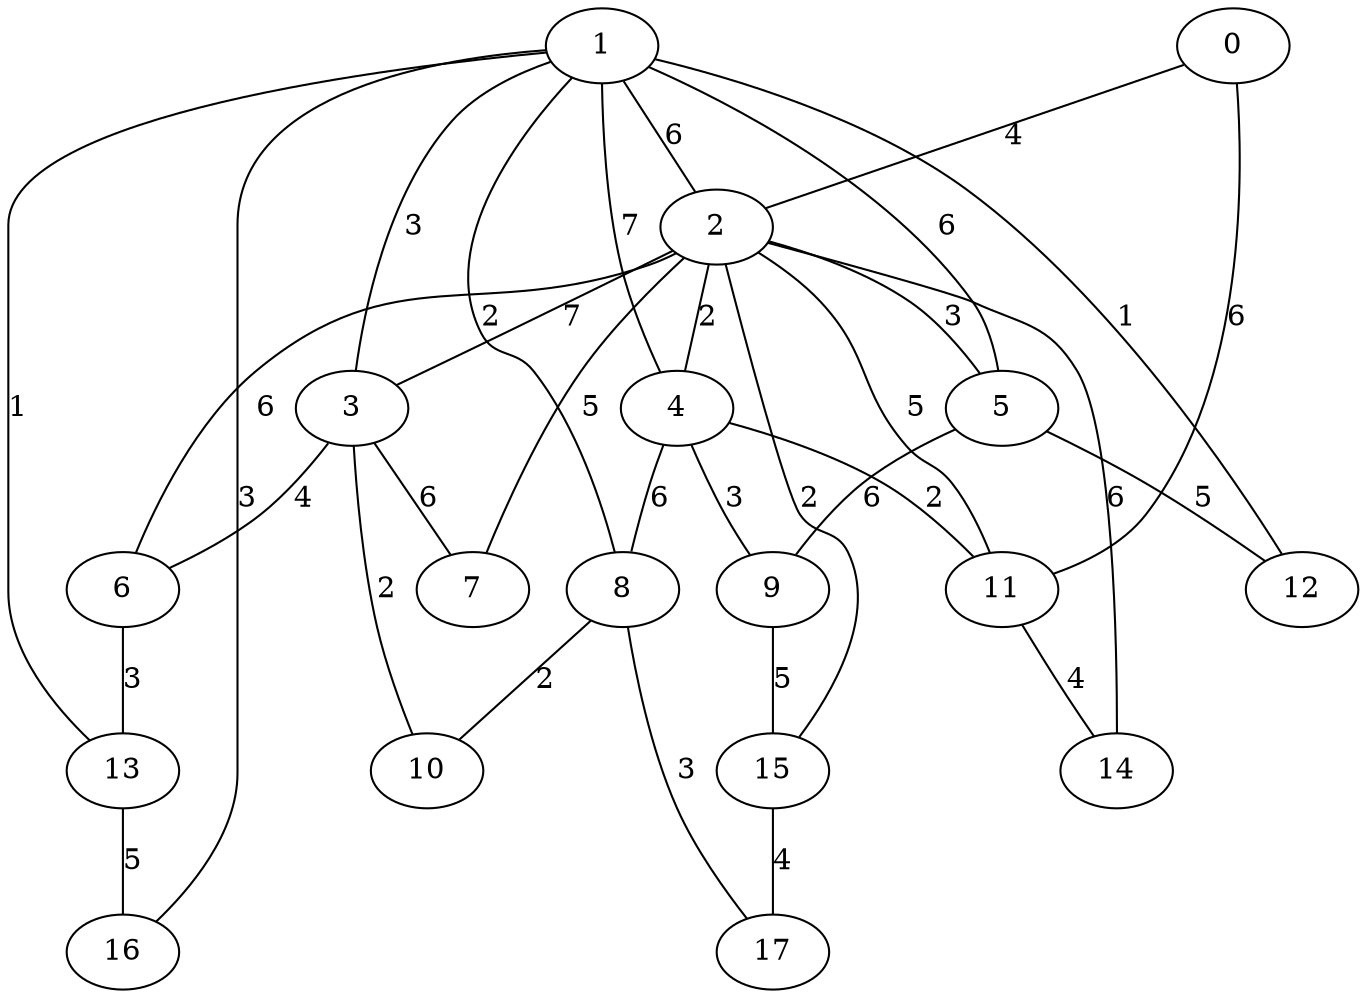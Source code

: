 graph g {
  0 [ habit = 3, size = 265, x = 3, y = 3 ]
  1 [ habit = 2, size = 188, x = 7, y = 8 ]
  2 [ habit = 10, size = 196, x = 6, y = 5 ]
  3 [ habit = 1, size = 178, x = 5, y = 7 ]
  4 [ habit = 7, size = 427, x = 7, y = 4 ]
  5 [ habit = 6, size = 74, x = 9, y = 6 ]
  6 [ base = 1, habit = 6, size = 492, x = 4, y = 9 ]
  7 [ habit = 9, size = 109, x = 10, y = 5 ]
  8 [ habit = 2, size = 87, x = 4, y = 7 ]
  9 [ base = 2, habit = 9, size = 267, x = 9, y = 3 ]
  10 [ habit = 8, size = 402, x = 2, y = 8 ]
  11 [ habit = 10, size = 236, x = 6, y = 2 ]
  12 [ habit = 9, size = 128, x = 10, y = 8 ]
  13 [ habit = 3, size = 192, x = 6, y = 10 ]
  14 [ habit = 2, size = 209, x = 6, y = 1 ]
  15 [ habit = 2, size = 433, x = 4, y = 4 ]
  16 [ habit = 2, size = 305, x = 9, y = 10 ]
  17 [ habit = 7, size = 104, x = 1, y = 5 ]

  0 -- 2 [ label = 4, weight = 4 ]
  0 -- 11 [ label = 6, weight = 6 ]
  1 -- 12 [ label = 1, weight = 1 ]
  1 -- 8 [ label = 2, weight = 2 ]
  1 -- 5 [ label = 6, weight = 6 ]
  1 -- 4 [ label = 7, weight = 7 ]
  1 -- 3 [ label = 3, weight = 3 ]
  1 -- 2 [ label = 6, weight = 6 ]
  1 -- 13 [ label = 1, weight = 1 ]
  1 -- 16 [ label = 3, weight = 3 ]
  2 -- 6 [ label = 6, weight = 6 ]
  2 -- 5 [ label = 3, weight = 3 ]
  2 -- 4 [ label = 2, weight = 2 ]
  2 -- 14 [ label = 6, weight = 6 ]
  2 -- 3 [ label = 7, weight = 7 ]
  2 -- 7 [ label = 5, weight = 5 ]
  2 -- 15 [ label = 2, weight = 2 ]
  2 -- 11 [ label = 5, weight = 5 ]
  3 -- 6 [ label = 4, weight = 4 ]
  3 -- 7 [ label = 6, weight = 6 ]
  3 -- 10 [ label = 2, weight = 2 ]
  4 -- 9 [ label = 3, weight = 3 ]
  4 -- 8 [ label = 6, weight = 6 ]
  4 -- 11 [ label = 2, weight = 2 ]
  5 -- 9 [ label = 6, weight = 6 ]
  5 -- 12 [ label = 5, weight = 5 ]
  6 -- 13 [ label = 3, weight = 3 ]
  8 -- 10 [ label = 2, weight = 2 ]
  8 -- 17 [ label = 3, weight = 3 ]
  9 -- 15 [ label = 5, weight = 5 ]
  11 -- 14 [ label = 4, weight = 4 ]
  13 -- 16 [ label = 5, weight = 5 ]
  15 -- 17 [ label = 4, weight = 4 ]
}
